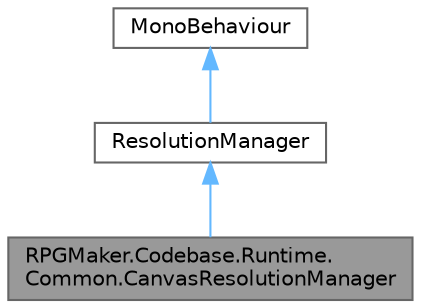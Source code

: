 digraph "RPGMaker.Codebase.Runtime.Common.CanvasResolutionManager"
{
 // LATEX_PDF_SIZE
  bgcolor="transparent";
  edge [fontname=Helvetica,fontsize=10,labelfontname=Helvetica,labelfontsize=10];
  node [fontname=Helvetica,fontsize=10,shape=box,height=0.2,width=0.4];
  Node1 [id="Node000001",label="RPGMaker.Codebase.Runtime.\lCommon.CanvasResolutionManager",height=0.2,width=0.4,color="gray40", fillcolor="grey60", style="filled", fontcolor="black",tooltip="😁 キャンバス解像度管理機"];
  Node2 -> Node1 [id="edge1_Node000001_Node000002",dir="back",color="steelblue1",style="solid",tooltip=" "];
  Node2 [id="Node000002",label="ResolutionManager",height=0.2,width=0.4,color="gray40", fillcolor="white", style="filled",URL="$d0/d1e/class_r_p_g_maker_1_1_codebase_1_1_runtime_1_1_common_1_1_resolution_manager.html",tooltip="😁 解像度管理機"];
  Node3 -> Node2 [id="edge2_Node000002_Node000003",dir="back",color="steelblue1",style="solid",tooltip=" "];
  Node3 [id="Node000003",label="MonoBehaviour",height=0.2,width=0.4,color="gray40", fillcolor="white", style="filled",tooltip=" "];
}
